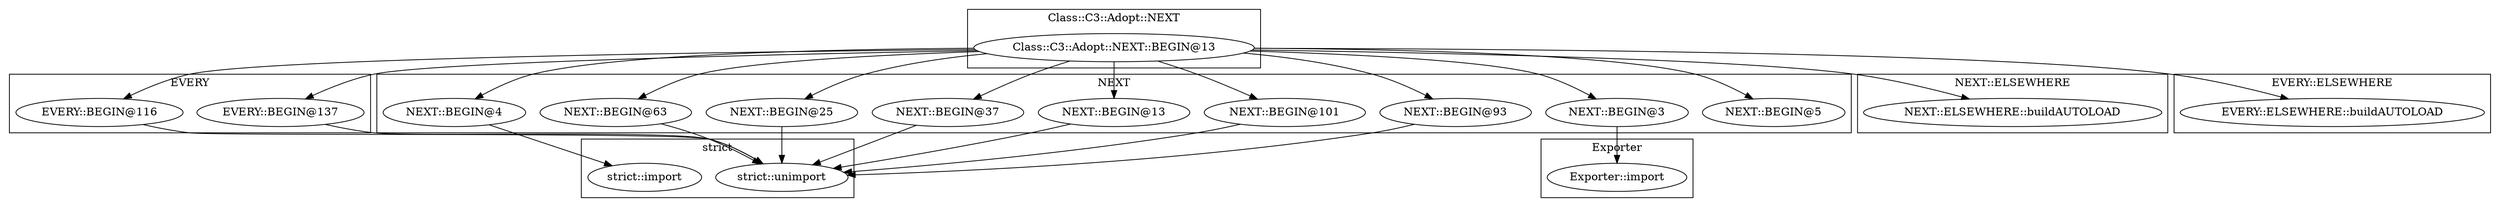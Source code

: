 digraph {
graph [overlap=false]
subgraph cluster_EVERY {
	label="EVERY";
	"EVERY::BEGIN@137";
	"EVERY::BEGIN@116";
}
subgraph cluster_NEXT {
	label="NEXT";
	"NEXT::BEGIN@3";
	"NEXT::BEGIN@25";
	"NEXT::BEGIN@63";
	"NEXT::BEGIN@4";
	"NEXT::BEGIN@93";
	"NEXT::BEGIN@5";
	"NEXT::BEGIN@101";
	"NEXT::BEGIN@13";
	"NEXT::BEGIN@37";
}
subgraph cluster_NEXT_ELSEWHERE {
	label="NEXT::ELSEWHERE";
	"NEXT::ELSEWHERE::buildAUTOLOAD";
}
subgraph cluster_Exporter {
	label="Exporter";
	"Exporter::import";
}
subgraph cluster_EVERY_ELSEWHERE {
	label="EVERY::ELSEWHERE";
	"EVERY::ELSEWHERE::buildAUTOLOAD";
}
subgraph cluster_Class_C3_Adopt_NEXT {
	label="Class::C3::Adopt::NEXT";
	"Class::C3::Adopt::NEXT::BEGIN@13";
}
subgraph cluster_strict {
	label="strict";
	"strict::unimport";
	"strict::import";
}
"Class::C3::Adopt::NEXT::BEGIN@13" -> "NEXT::ELSEWHERE::buildAUTOLOAD";
"Class::C3::Adopt::NEXT::BEGIN@13" -> "EVERY::BEGIN@137";
"Class::C3::Adopt::NEXT::BEGIN@13" -> "NEXT::BEGIN@5";
"Class::C3::Adopt::NEXT::BEGIN@13" -> "NEXT::BEGIN@25";
"NEXT::BEGIN@4" -> "strict::import";
"Class::C3::Adopt::NEXT::BEGIN@13" -> "NEXT::BEGIN@93";
"NEXT::BEGIN@3" -> "Exporter::import";
"Class::C3::Adopt::NEXT::BEGIN@13" -> "NEXT::BEGIN@13";
"EVERY::BEGIN@116" -> "strict::unimport";
"NEXT::BEGIN@13" -> "strict::unimport";
"EVERY::BEGIN@137" -> "strict::unimport";
"NEXT::BEGIN@93" -> "strict::unimport";
"NEXT::BEGIN@25" -> "strict::unimport";
"NEXT::BEGIN@63" -> "strict::unimport";
"NEXT::BEGIN@101" -> "strict::unimport";
"NEXT::BEGIN@37" -> "strict::unimport";
"Class::C3::Adopt::NEXT::BEGIN@13" -> "NEXT::BEGIN@3";
"Class::C3::Adopt::NEXT::BEGIN@13" -> "NEXT::BEGIN@101";
"Class::C3::Adopt::NEXT::BEGIN@13" -> "NEXT::BEGIN@4";
"Class::C3::Adopt::NEXT::BEGIN@13" -> "EVERY::BEGIN@116";
"Class::C3::Adopt::NEXT::BEGIN@13" -> "NEXT::BEGIN@37";
"Class::C3::Adopt::NEXT::BEGIN@13" -> "EVERY::ELSEWHERE::buildAUTOLOAD";
"Class::C3::Adopt::NEXT::BEGIN@13" -> "NEXT::BEGIN@63";
}
